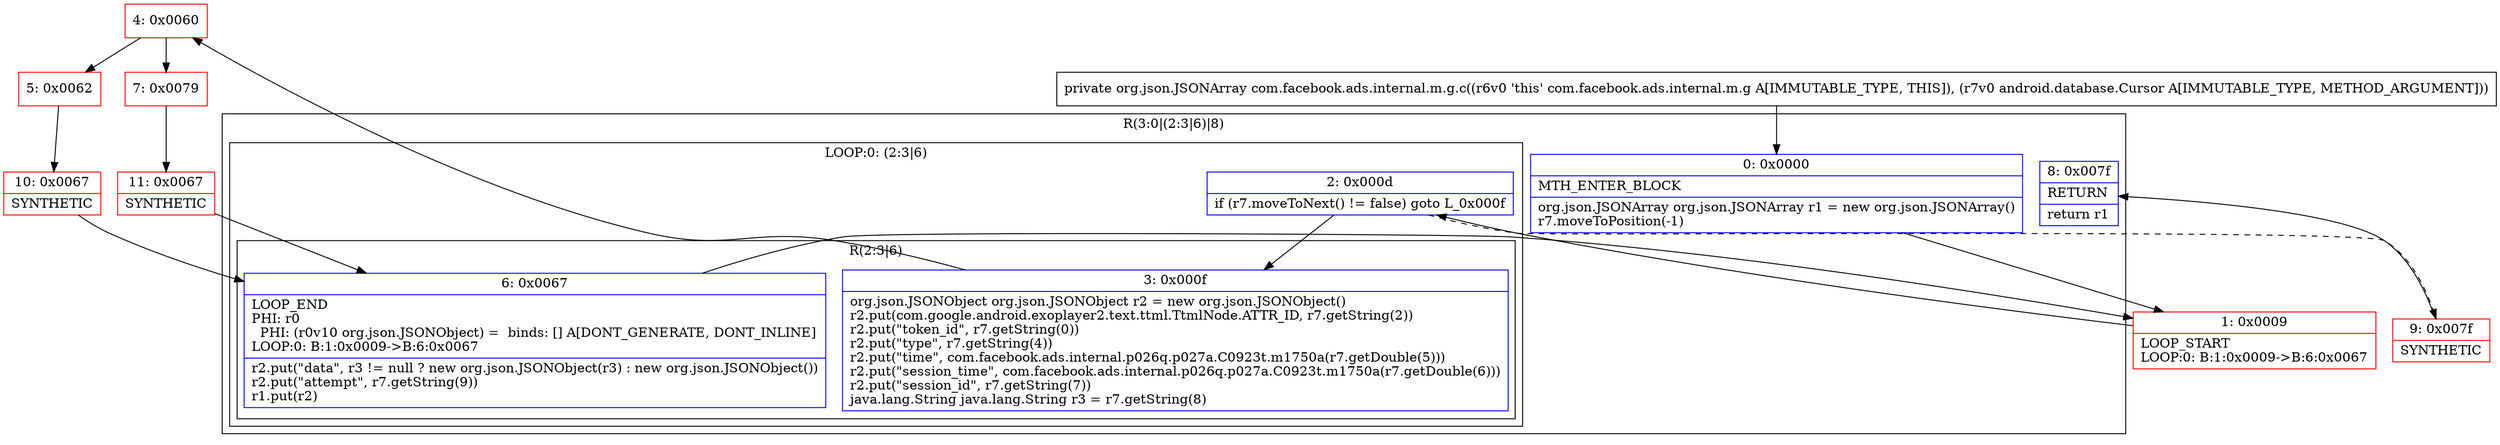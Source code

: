 digraph "CFG forcom.facebook.ads.internal.m.g.c(Landroid\/database\/Cursor;)Lorg\/json\/JSONArray;" {
subgraph cluster_Region_602262291 {
label = "R(3:0|(2:3|6)|8)";
node [shape=record,color=blue];
Node_0 [shape=record,label="{0\:\ 0x0000|MTH_ENTER_BLOCK\l|org.json.JSONArray org.json.JSONArray r1 = new org.json.JSONArray()\lr7.moveToPosition(\-1)\l}"];
subgraph cluster_LoopRegion_997081497 {
label = "LOOP:0: (2:3|6)";
node [shape=record,color=blue];
Node_2 [shape=record,label="{2\:\ 0x000d|if (r7.moveToNext() != false) goto L_0x000f\l}"];
subgraph cluster_Region_1565261458 {
label = "R(2:3|6)";
node [shape=record,color=blue];
Node_3 [shape=record,label="{3\:\ 0x000f|org.json.JSONObject org.json.JSONObject r2 = new org.json.JSONObject()\lr2.put(com.google.android.exoplayer2.text.ttml.TtmlNode.ATTR_ID, r7.getString(2))\lr2.put(\"token_id\", r7.getString(0))\lr2.put(\"type\", r7.getString(4))\lr2.put(\"time\", com.facebook.ads.internal.p026q.p027a.C0923t.m1750a(r7.getDouble(5)))\lr2.put(\"session_time\", com.facebook.ads.internal.p026q.p027a.C0923t.m1750a(r7.getDouble(6)))\lr2.put(\"session_id\", r7.getString(7))\ljava.lang.String java.lang.String r3 = r7.getString(8)\l}"];
Node_6 [shape=record,label="{6\:\ 0x0067|LOOP_END\lPHI: r0 \l  PHI: (r0v10 org.json.JSONObject) =  binds: [] A[DONT_GENERATE, DONT_INLINE]\lLOOP:0: B:1:0x0009\-\>B:6:0x0067\l|r2.put(\"data\", r3 != null ? new org.json.JSONObject(r3) : new org.json.JSONObject())\lr2.put(\"attempt\", r7.getString(9))\lr1.put(r2)\l}"];
}
}
Node_8 [shape=record,label="{8\:\ 0x007f|RETURN\l|return r1\l}"];
}
Node_1 [shape=record,color=red,label="{1\:\ 0x0009|LOOP_START\lLOOP:0: B:1:0x0009\-\>B:6:0x0067\l}"];
Node_4 [shape=record,color=red,label="{4\:\ 0x0060}"];
Node_5 [shape=record,color=red,label="{5\:\ 0x0062}"];
Node_7 [shape=record,color=red,label="{7\:\ 0x0079}"];
Node_9 [shape=record,color=red,label="{9\:\ 0x007f|SYNTHETIC\l}"];
Node_10 [shape=record,color=red,label="{10\:\ 0x0067|SYNTHETIC\l}"];
Node_11 [shape=record,color=red,label="{11\:\ 0x0067|SYNTHETIC\l}"];
MethodNode[shape=record,label="{private org.json.JSONArray com.facebook.ads.internal.m.g.c((r6v0 'this' com.facebook.ads.internal.m.g A[IMMUTABLE_TYPE, THIS]), (r7v0 android.database.Cursor A[IMMUTABLE_TYPE, METHOD_ARGUMENT])) }"];
MethodNode -> Node_0;
Node_0 -> Node_1;
Node_2 -> Node_3;
Node_2 -> Node_9[style=dashed];
Node_3 -> Node_4;
Node_6 -> Node_1;
Node_1 -> Node_2;
Node_4 -> Node_5;
Node_4 -> Node_7;
Node_5 -> Node_10;
Node_7 -> Node_11;
Node_9 -> Node_8;
Node_10 -> Node_6;
Node_11 -> Node_6;
}


